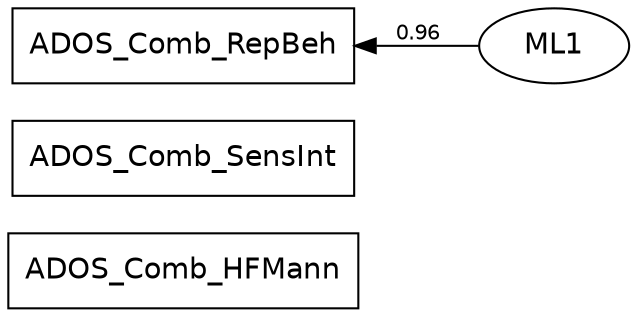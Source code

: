 digraph Factor  {
  rankdir=RL;
  size="8,6";
  node [fontname="Helvetica" fontsize=14 shape=box, width=2];
  edge [fontname="Helvetica" fontsize=10];
V1  [label = "ADOS_Comb_HFMann"];
V2  [label = "ADOS_Comb_SensInt"];
V3  [label = "ADOS_Comb_RepBeh"];
node [shape=ellipse, width ="1"];
ML1-> V3 [ label = 0.96 ];
{ rank=same;
V1;V2;V3;}{ rank=same;
ML1;}}